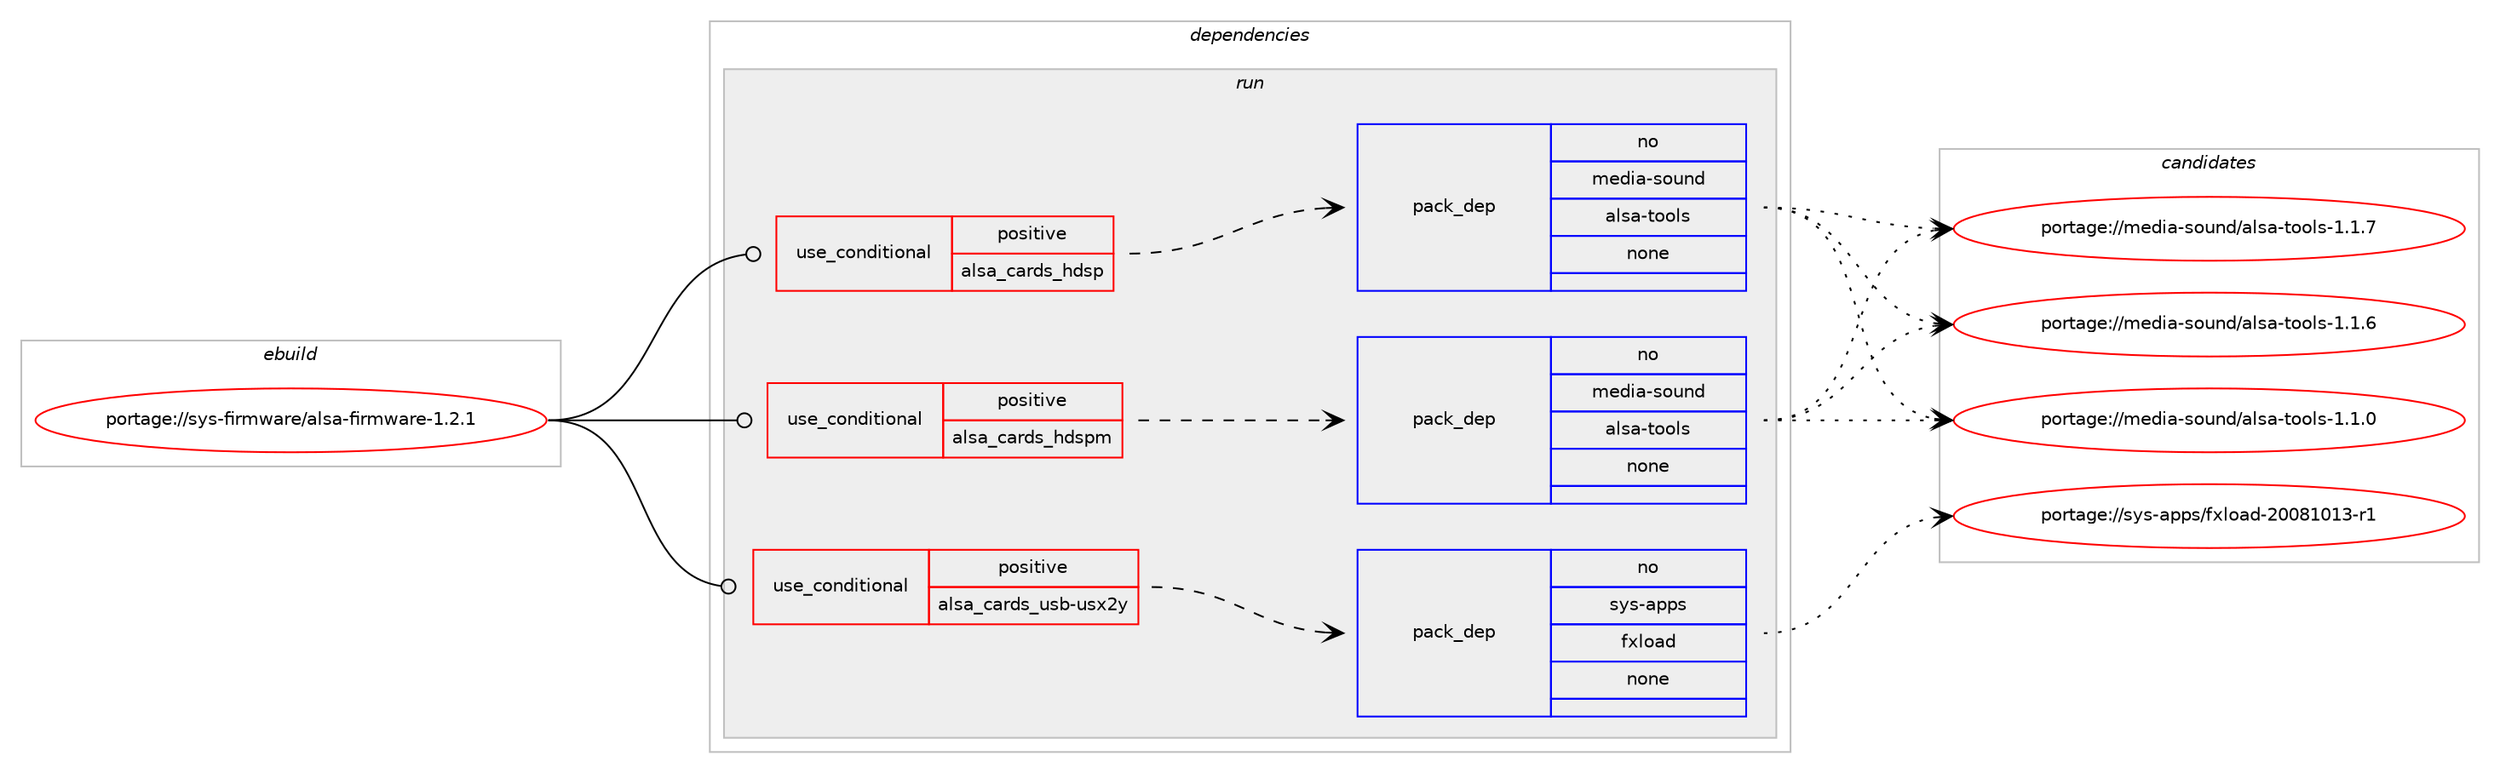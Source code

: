 digraph prolog {

# *************
# Graph options
# *************

newrank=true;
concentrate=true;
compound=true;
graph [rankdir=LR,fontname=Helvetica,fontsize=10,ranksep=1.5];#, ranksep=2.5, nodesep=0.2];
edge  [arrowhead=vee];
node  [fontname=Helvetica,fontsize=10];

# **********
# The ebuild
# **********

subgraph cluster_leftcol {
color=gray;
rank=same;
label=<<i>ebuild</i>>;
id [label="portage://sys-firmware/alsa-firmware-1.2.1", color=red, width=4, href="../sys-firmware/alsa-firmware-1.2.1.svg"];
}

# ****************
# The dependencies
# ****************

subgraph cluster_midcol {
color=gray;
label=<<i>dependencies</i>>;
subgraph cluster_compile {
fillcolor="#eeeeee";
style=filled;
label=<<i>compile</i>>;
}
subgraph cluster_compileandrun {
fillcolor="#eeeeee";
style=filled;
label=<<i>compile and run</i>>;
}
subgraph cluster_run {
fillcolor="#eeeeee";
style=filled;
label=<<i>run</i>>;
subgraph cond9657 {
dependency48030 [label=<<TABLE BORDER="0" CELLBORDER="1" CELLSPACING="0" CELLPADDING="4"><TR><TD ROWSPAN="3" CELLPADDING="10">use_conditional</TD></TR><TR><TD>positive</TD></TR><TR><TD>alsa_cards_hdsp</TD></TR></TABLE>>, shape=none, color=red];
subgraph pack37313 {
dependency48031 [label=<<TABLE BORDER="0" CELLBORDER="1" CELLSPACING="0" CELLPADDING="4" WIDTH="220"><TR><TD ROWSPAN="6" CELLPADDING="30">pack_dep</TD></TR><TR><TD WIDTH="110">no</TD></TR><TR><TD>media-sound</TD></TR><TR><TD>alsa-tools</TD></TR><TR><TD>none</TD></TR><TR><TD></TD></TR></TABLE>>, shape=none, color=blue];
}
dependency48030:e -> dependency48031:w [weight=20,style="dashed",arrowhead="vee"];
}
id:e -> dependency48030:w [weight=20,style="solid",arrowhead="odot"];
subgraph cond9658 {
dependency48032 [label=<<TABLE BORDER="0" CELLBORDER="1" CELLSPACING="0" CELLPADDING="4"><TR><TD ROWSPAN="3" CELLPADDING="10">use_conditional</TD></TR><TR><TD>positive</TD></TR><TR><TD>alsa_cards_hdspm</TD></TR></TABLE>>, shape=none, color=red];
subgraph pack37314 {
dependency48033 [label=<<TABLE BORDER="0" CELLBORDER="1" CELLSPACING="0" CELLPADDING="4" WIDTH="220"><TR><TD ROWSPAN="6" CELLPADDING="30">pack_dep</TD></TR><TR><TD WIDTH="110">no</TD></TR><TR><TD>media-sound</TD></TR><TR><TD>alsa-tools</TD></TR><TR><TD>none</TD></TR><TR><TD></TD></TR></TABLE>>, shape=none, color=blue];
}
dependency48032:e -> dependency48033:w [weight=20,style="dashed",arrowhead="vee"];
}
id:e -> dependency48032:w [weight=20,style="solid",arrowhead="odot"];
subgraph cond9659 {
dependency48034 [label=<<TABLE BORDER="0" CELLBORDER="1" CELLSPACING="0" CELLPADDING="4"><TR><TD ROWSPAN="3" CELLPADDING="10">use_conditional</TD></TR><TR><TD>positive</TD></TR><TR><TD>alsa_cards_usb-usx2y</TD></TR></TABLE>>, shape=none, color=red];
subgraph pack37315 {
dependency48035 [label=<<TABLE BORDER="0" CELLBORDER="1" CELLSPACING="0" CELLPADDING="4" WIDTH="220"><TR><TD ROWSPAN="6" CELLPADDING="30">pack_dep</TD></TR><TR><TD WIDTH="110">no</TD></TR><TR><TD>sys-apps</TD></TR><TR><TD>fxload</TD></TR><TR><TD>none</TD></TR><TR><TD></TD></TR></TABLE>>, shape=none, color=blue];
}
dependency48034:e -> dependency48035:w [weight=20,style="dashed",arrowhead="vee"];
}
id:e -> dependency48034:w [weight=20,style="solid",arrowhead="odot"];
}
}

# **************
# The candidates
# **************

subgraph cluster_choices {
rank=same;
color=gray;
label=<<i>candidates</i>>;

subgraph choice37313 {
color=black;
nodesep=1;
choice109101100105974511511111711010047971081159745116111111108115454946494655 [label="portage://media-sound/alsa-tools-1.1.7", color=red, width=4,href="../media-sound/alsa-tools-1.1.7.svg"];
choice109101100105974511511111711010047971081159745116111111108115454946494654 [label="portage://media-sound/alsa-tools-1.1.6", color=red, width=4,href="../media-sound/alsa-tools-1.1.6.svg"];
choice109101100105974511511111711010047971081159745116111111108115454946494648 [label="portage://media-sound/alsa-tools-1.1.0", color=red, width=4,href="../media-sound/alsa-tools-1.1.0.svg"];
dependency48031:e -> choice109101100105974511511111711010047971081159745116111111108115454946494655:w [style=dotted,weight="100"];
dependency48031:e -> choice109101100105974511511111711010047971081159745116111111108115454946494654:w [style=dotted,weight="100"];
dependency48031:e -> choice109101100105974511511111711010047971081159745116111111108115454946494648:w [style=dotted,weight="100"];
}
subgraph choice37314 {
color=black;
nodesep=1;
choice109101100105974511511111711010047971081159745116111111108115454946494655 [label="portage://media-sound/alsa-tools-1.1.7", color=red, width=4,href="../media-sound/alsa-tools-1.1.7.svg"];
choice109101100105974511511111711010047971081159745116111111108115454946494654 [label="portage://media-sound/alsa-tools-1.1.6", color=red, width=4,href="../media-sound/alsa-tools-1.1.6.svg"];
choice109101100105974511511111711010047971081159745116111111108115454946494648 [label="portage://media-sound/alsa-tools-1.1.0", color=red, width=4,href="../media-sound/alsa-tools-1.1.0.svg"];
dependency48033:e -> choice109101100105974511511111711010047971081159745116111111108115454946494655:w [style=dotted,weight="100"];
dependency48033:e -> choice109101100105974511511111711010047971081159745116111111108115454946494654:w [style=dotted,weight="100"];
dependency48033:e -> choice109101100105974511511111711010047971081159745116111111108115454946494648:w [style=dotted,weight="100"];
}
subgraph choice37315 {
color=black;
nodesep=1;
choice115121115459711211211547102120108111971004550484856494849514511449 [label="portage://sys-apps/fxload-20081013-r1", color=red, width=4,href="../sys-apps/fxload-20081013-r1.svg"];
dependency48035:e -> choice115121115459711211211547102120108111971004550484856494849514511449:w [style=dotted,weight="100"];
}
}

}
